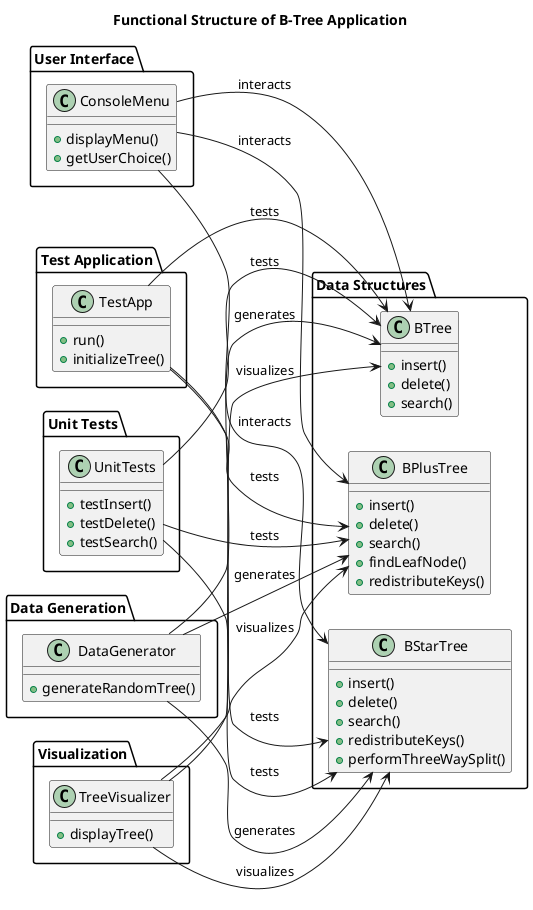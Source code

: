 @startuml
left to right direction
title Functional Structure of B-Tree Application

package "User Interface" {
  class ConsoleMenu {
    +displayMenu()
    +getUserChoice()
  }
}

package "Data Structures" {
  class BTree {
    +insert()
    +delete()
    +search()
  }
  
  class BPlusTree {
    +insert()
    +delete()
    +search()
    +findLeafNode()
    +redistributeKeys()
  }
  
  class BStarTree {
    +insert()
    +delete()
    +search()
    +redistributeKeys()
    +performThreeWaySplit()
  }
}

package "Test Application" {
  class TestApp {
    +run()
    +initializeTree()
  }
}

package "Unit Tests" {
  class UnitTests {
    +testInsert()
    +testDelete()
    +testSearch()
  }
}

package "Data Generation" {
  class DataGenerator {
    +generateRandomTree()
  }
}

package "Visualization" {
  class TreeVisualizer {
    +displayTree()
  }
}

ConsoleMenu --> BTree : interacts
ConsoleMenu --> BPlusTree : interacts
ConsoleMenu --> BStarTree : interacts

TestApp --> BTree : tests
TestApp --> BPlusTree : tests
TestApp --> BStarTree : tests

UnitTests --> BTree : tests
UnitTests --> BPlusTree : tests
UnitTests --> BStarTree : tests

DataGenerator --> BTree : generates
DataGenerator --> BPlusTree : generates
DataGenerator --> BStarTree : generates

TreeVisualizer --> BTree : visualizes
TreeVisualizer --> BPlusTree : visualizes
TreeVisualizer --> BStarTree : visualizes

@enduml
